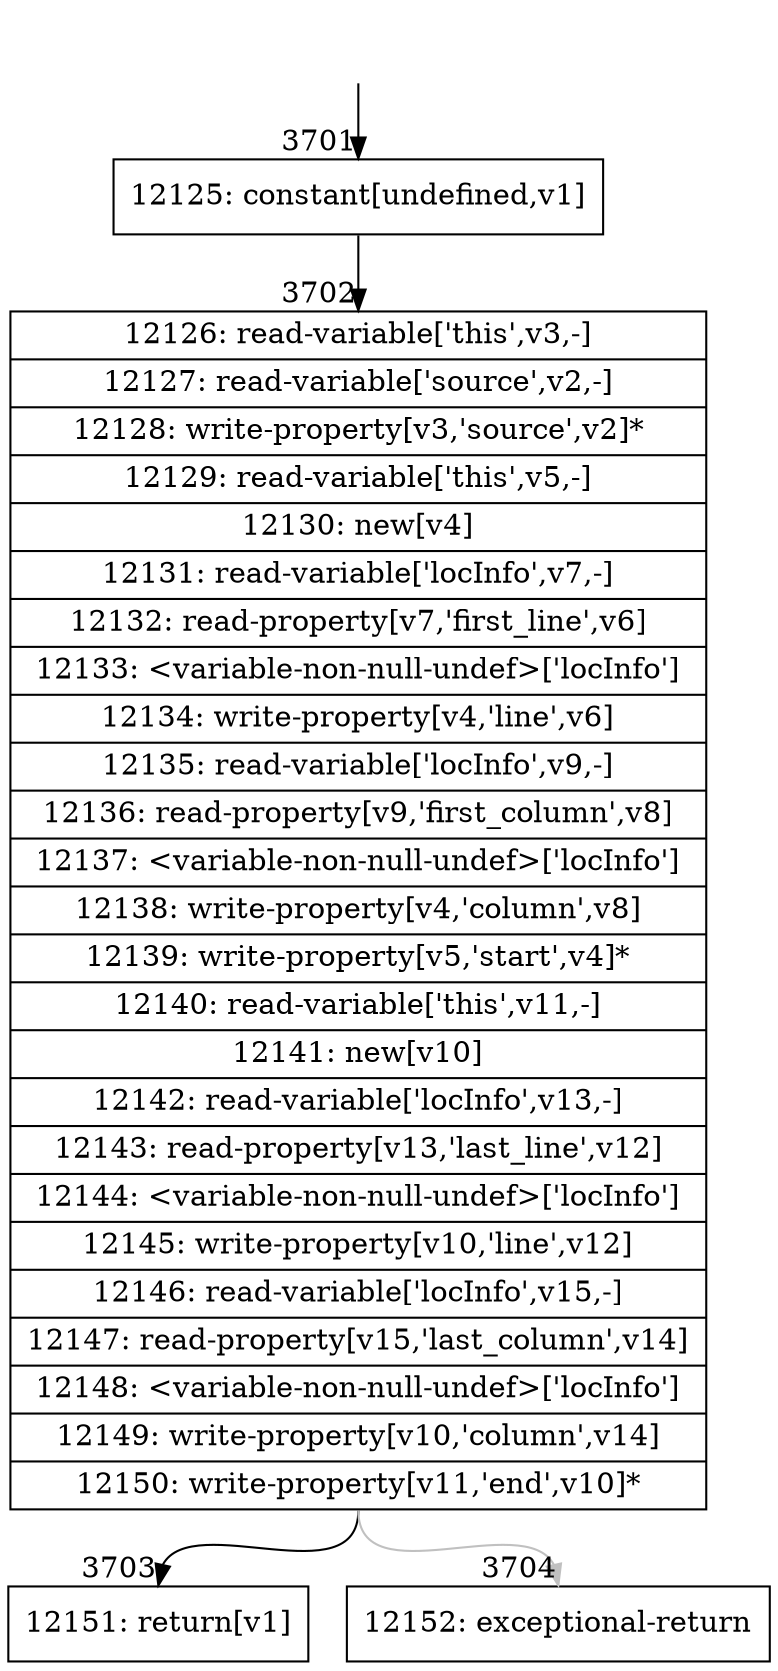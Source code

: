digraph {
rankdir="TD"
BB_entry137[shape=none,label=""];
BB_entry137 -> BB3701 [tailport=s, headport=n, headlabel="    3701"]
BB3701 [shape=record label="{12125: constant[undefined,v1]}" ] 
BB3701 -> BB3702 [tailport=s, headport=n, headlabel="      3702"]
BB3702 [shape=record label="{12126: read-variable['this',v3,-]|12127: read-variable['source',v2,-]|12128: write-property[v3,'source',v2]*|12129: read-variable['this',v5,-]|12130: new[v4]|12131: read-variable['locInfo',v7,-]|12132: read-property[v7,'first_line',v6]|12133: \<variable-non-null-undef\>['locInfo']|12134: write-property[v4,'line',v6]|12135: read-variable['locInfo',v9,-]|12136: read-property[v9,'first_column',v8]|12137: \<variable-non-null-undef\>['locInfo']|12138: write-property[v4,'column',v8]|12139: write-property[v5,'start',v4]*|12140: read-variable['this',v11,-]|12141: new[v10]|12142: read-variable['locInfo',v13,-]|12143: read-property[v13,'last_line',v12]|12144: \<variable-non-null-undef\>['locInfo']|12145: write-property[v10,'line',v12]|12146: read-variable['locInfo',v15,-]|12147: read-property[v15,'last_column',v14]|12148: \<variable-non-null-undef\>['locInfo']|12149: write-property[v10,'column',v14]|12150: write-property[v11,'end',v10]*}" ] 
BB3702 -> BB3703 [tailport=s, headport=n, headlabel="      3703"]
BB3702 -> BB3704 [tailport=s, headport=n, color=gray, headlabel="      3704"]
BB3703 [shape=record label="{12151: return[v1]}" ] 
BB3704 [shape=record label="{12152: exceptional-return}" ] 
//#$~ 1798
}
